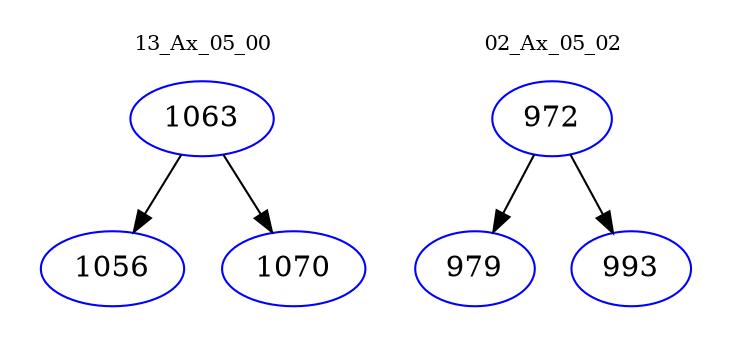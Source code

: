 digraph{
subgraph cluster_0 {
color = white
label = "13_Ax_05_00";
fontsize=10;
T0_1063 [label="1063", color="blue"]
T0_1063 -> T0_1056 [color="black"]
T0_1056 [label="1056", color="blue"]
T0_1063 -> T0_1070 [color="black"]
T0_1070 [label="1070", color="blue"]
}
subgraph cluster_1 {
color = white
label = "02_Ax_05_02";
fontsize=10;
T1_972 [label="972", color="blue"]
T1_972 -> T1_979 [color="black"]
T1_979 [label="979", color="blue"]
T1_972 -> T1_993 [color="black"]
T1_993 [label="993", color="blue"]
}
}
